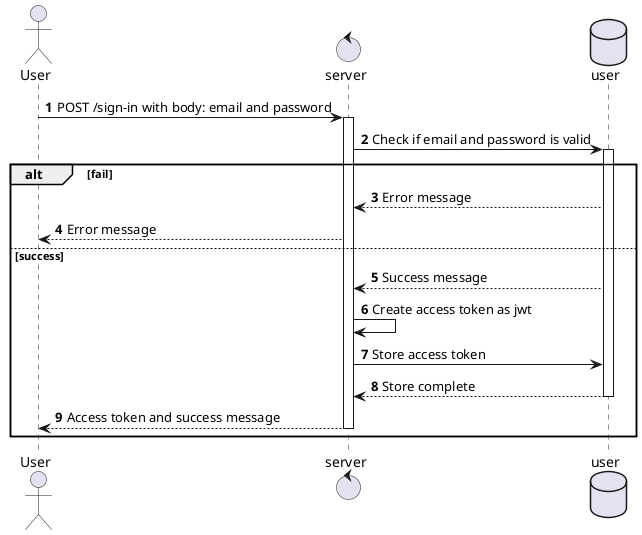 @startuml Sign-in

actor User
control server
database user

autonumber

User -> server: POST /sign-in with body: email and password
activate server
server -> user: Check if email and password is valid
activate user
alt fail
    user --> server: Error message
    server --> User: Error message
else success
    user --> server: Success message
    server -> server: Create access token as jwt
    server -> user: Store access token
    user --> server: Store complete
    deactivate user
    server --> User: Access token and success message
    deactivate server
end
@enduml